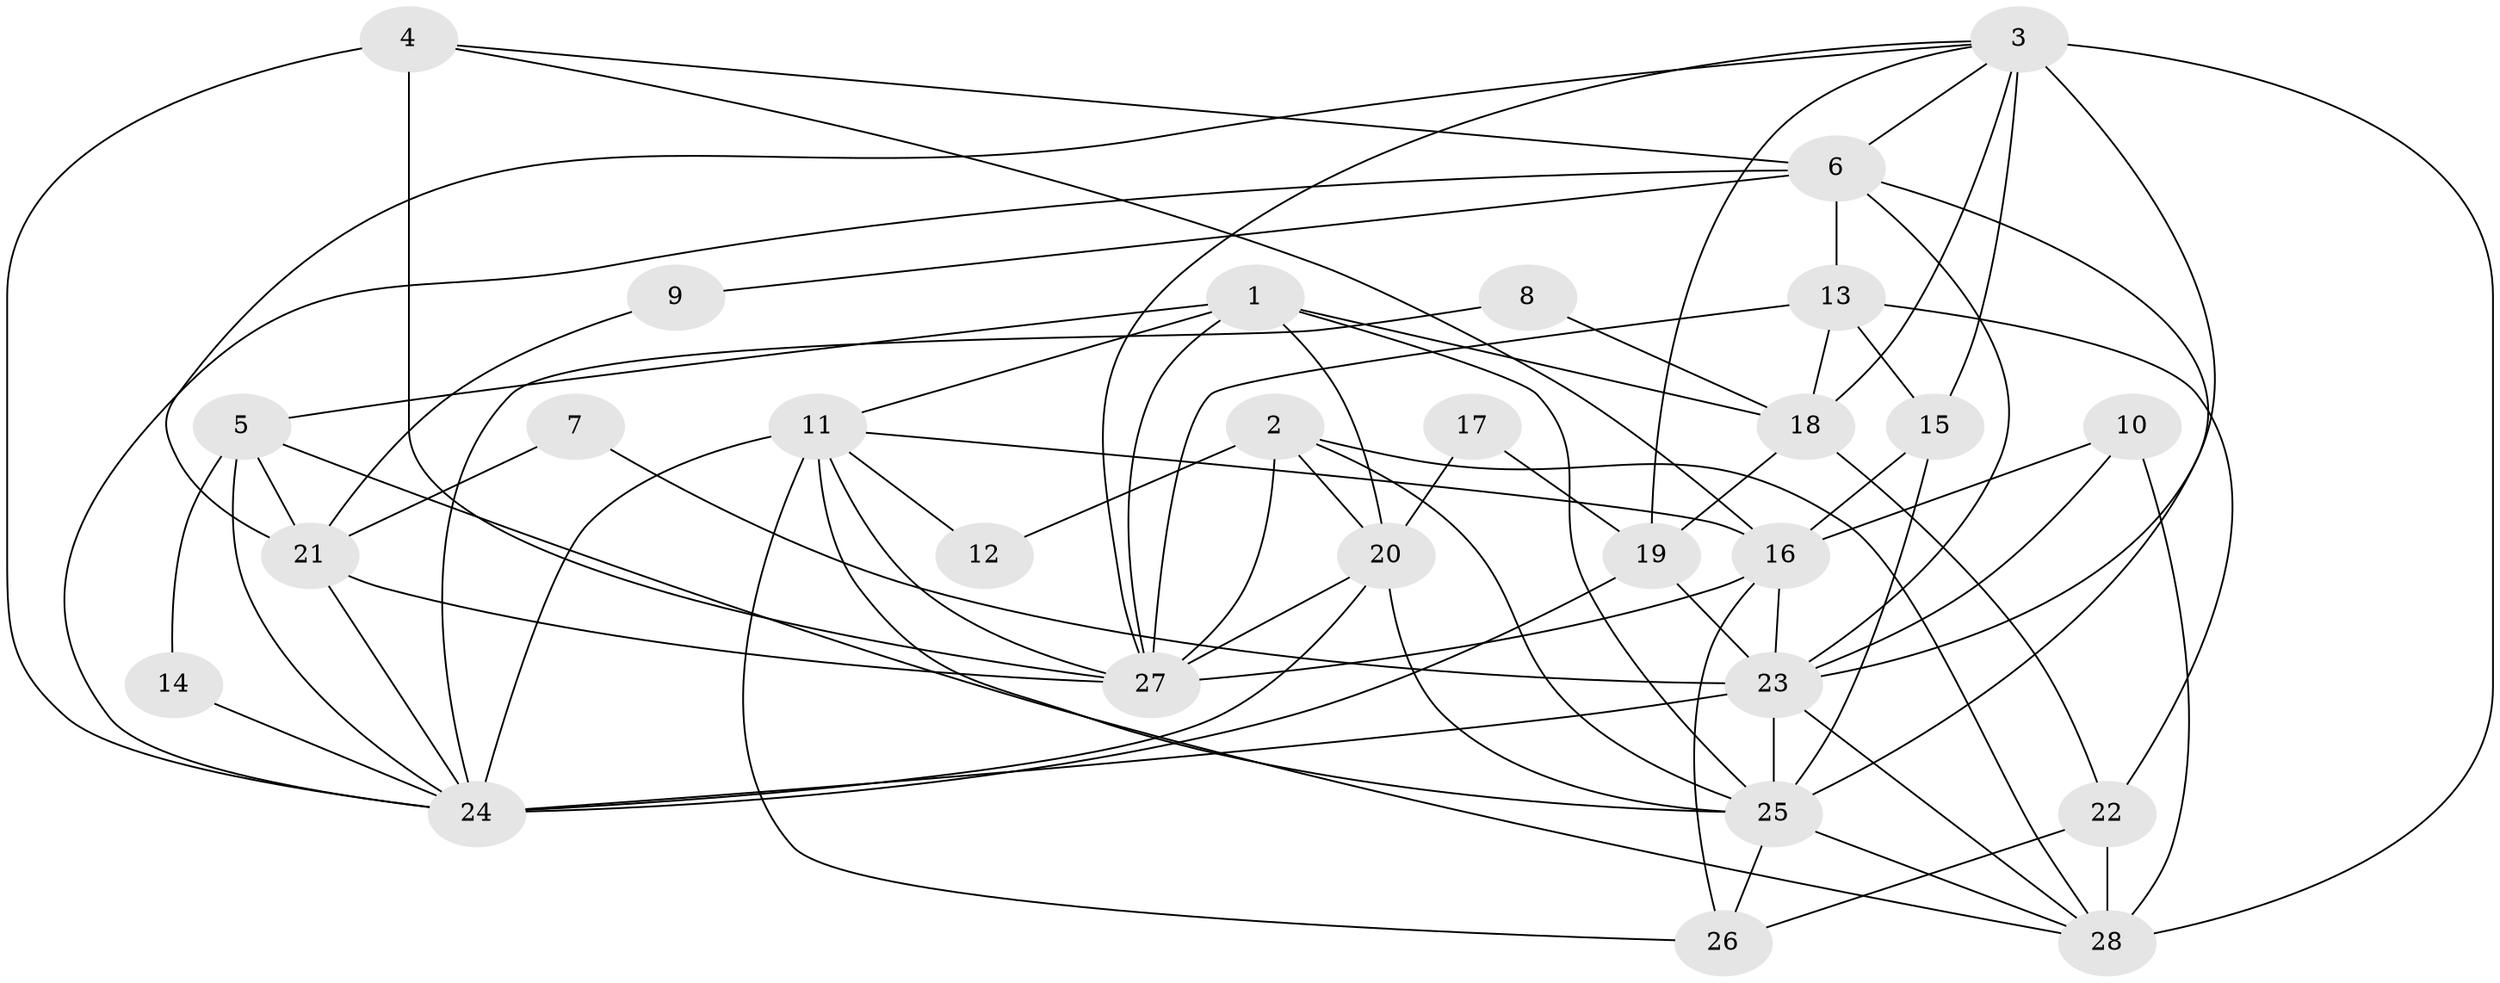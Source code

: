 // original degree distribution, {6: 0.10714285714285714, 5: 0.17857142857142858, 4: 0.23214285714285715, 2: 0.125, 3: 0.30357142857142855, 7: 0.05357142857142857}
// Generated by graph-tools (version 1.1) at 2025/26/03/09/25 03:26:09]
// undirected, 28 vertices, 74 edges
graph export_dot {
graph [start="1"]
  node [color=gray90,style=filled];
  1;
  2;
  3;
  4;
  5;
  6;
  7;
  8;
  9;
  10;
  11;
  12;
  13;
  14;
  15;
  16;
  17;
  18;
  19;
  20;
  21;
  22;
  23;
  24;
  25;
  26;
  27;
  28;
  1 -- 5 [weight=1.0];
  1 -- 11 [weight=1.0];
  1 -- 18 [weight=1.0];
  1 -- 20 [weight=1.0];
  1 -- 25 [weight=1.0];
  1 -- 27 [weight=1.0];
  2 -- 12 [weight=1.0];
  2 -- 20 [weight=1.0];
  2 -- 25 [weight=1.0];
  2 -- 27 [weight=1.0];
  2 -- 28 [weight=1.0];
  3 -- 6 [weight=1.0];
  3 -- 15 [weight=1.0];
  3 -- 18 [weight=1.0];
  3 -- 19 [weight=1.0];
  3 -- 21 [weight=1.0];
  3 -- 23 [weight=1.0];
  3 -- 27 [weight=1.0];
  3 -- 28 [weight=3.0];
  4 -- 6 [weight=1.0];
  4 -- 16 [weight=1.0];
  4 -- 24 [weight=2.0];
  4 -- 27 [weight=1.0];
  5 -- 14 [weight=1.0];
  5 -- 21 [weight=2.0];
  5 -- 24 [weight=1.0];
  5 -- 28 [weight=1.0];
  6 -- 9 [weight=1.0];
  6 -- 13 [weight=1.0];
  6 -- 23 [weight=1.0];
  6 -- 24 [weight=1.0];
  6 -- 25 [weight=1.0];
  7 -- 21 [weight=2.0];
  7 -- 23 [weight=1.0];
  8 -- 18 [weight=1.0];
  8 -- 24 [weight=1.0];
  9 -- 21 [weight=1.0];
  10 -- 16 [weight=1.0];
  10 -- 23 [weight=1.0];
  10 -- 28 [weight=1.0];
  11 -- 12 [weight=1.0];
  11 -- 16 [weight=1.0];
  11 -- 24 [weight=1.0];
  11 -- 25 [weight=2.0];
  11 -- 26 [weight=1.0];
  11 -- 27 [weight=1.0];
  13 -- 15 [weight=1.0];
  13 -- 18 [weight=1.0];
  13 -- 22 [weight=1.0];
  13 -- 27 [weight=1.0];
  14 -- 24 [weight=1.0];
  15 -- 16 [weight=1.0];
  15 -- 25 [weight=1.0];
  16 -- 23 [weight=1.0];
  16 -- 26 [weight=1.0];
  16 -- 27 [weight=1.0];
  17 -- 19 [weight=1.0];
  17 -- 20 [weight=1.0];
  18 -- 19 [weight=1.0];
  18 -- 22 [weight=1.0];
  19 -- 23 [weight=1.0];
  19 -- 24 [weight=1.0];
  20 -- 24 [weight=1.0];
  20 -- 25 [weight=1.0];
  20 -- 27 [weight=1.0];
  21 -- 24 [weight=1.0];
  21 -- 27 [weight=1.0];
  22 -- 26 [weight=1.0];
  22 -- 28 [weight=1.0];
  23 -- 24 [weight=3.0];
  23 -- 25 [weight=1.0];
  23 -- 28 [weight=1.0];
  25 -- 26 [weight=1.0];
  25 -- 28 [weight=1.0];
}
